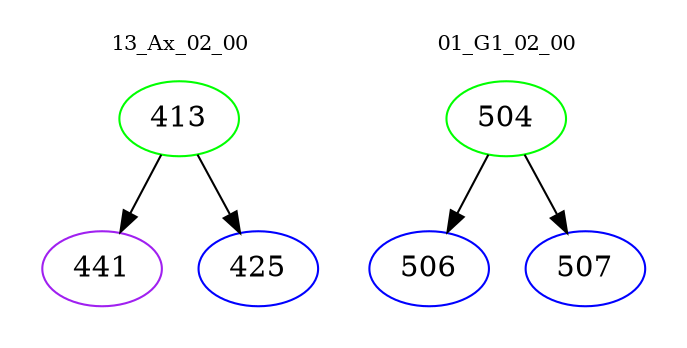 digraph{
subgraph cluster_0 {
color = white
label = "13_Ax_02_00";
fontsize=10;
T0_413 [label="413", color="green"]
T0_413 -> T0_441 [color="black"]
T0_441 [label="441", color="purple"]
T0_413 -> T0_425 [color="black"]
T0_425 [label="425", color="blue"]
}
subgraph cluster_1 {
color = white
label = "01_G1_02_00";
fontsize=10;
T1_504 [label="504", color="green"]
T1_504 -> T1_506 [color="black"]
T1_506 [label="506", color="blue"]
T1_504 -> T1_507 [color="black"]
T1_507 [label="507", color="blue"]
}
}
